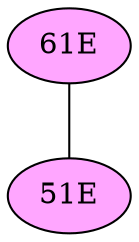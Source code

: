 // The Round Table
graph {
	"61E" [fillcolor="#FFA6FF" style=radial]
	"51E" [fillcolor="#FFA6FF" style=radial]
	"61E" -- "51E" [penwidth=1]
}
